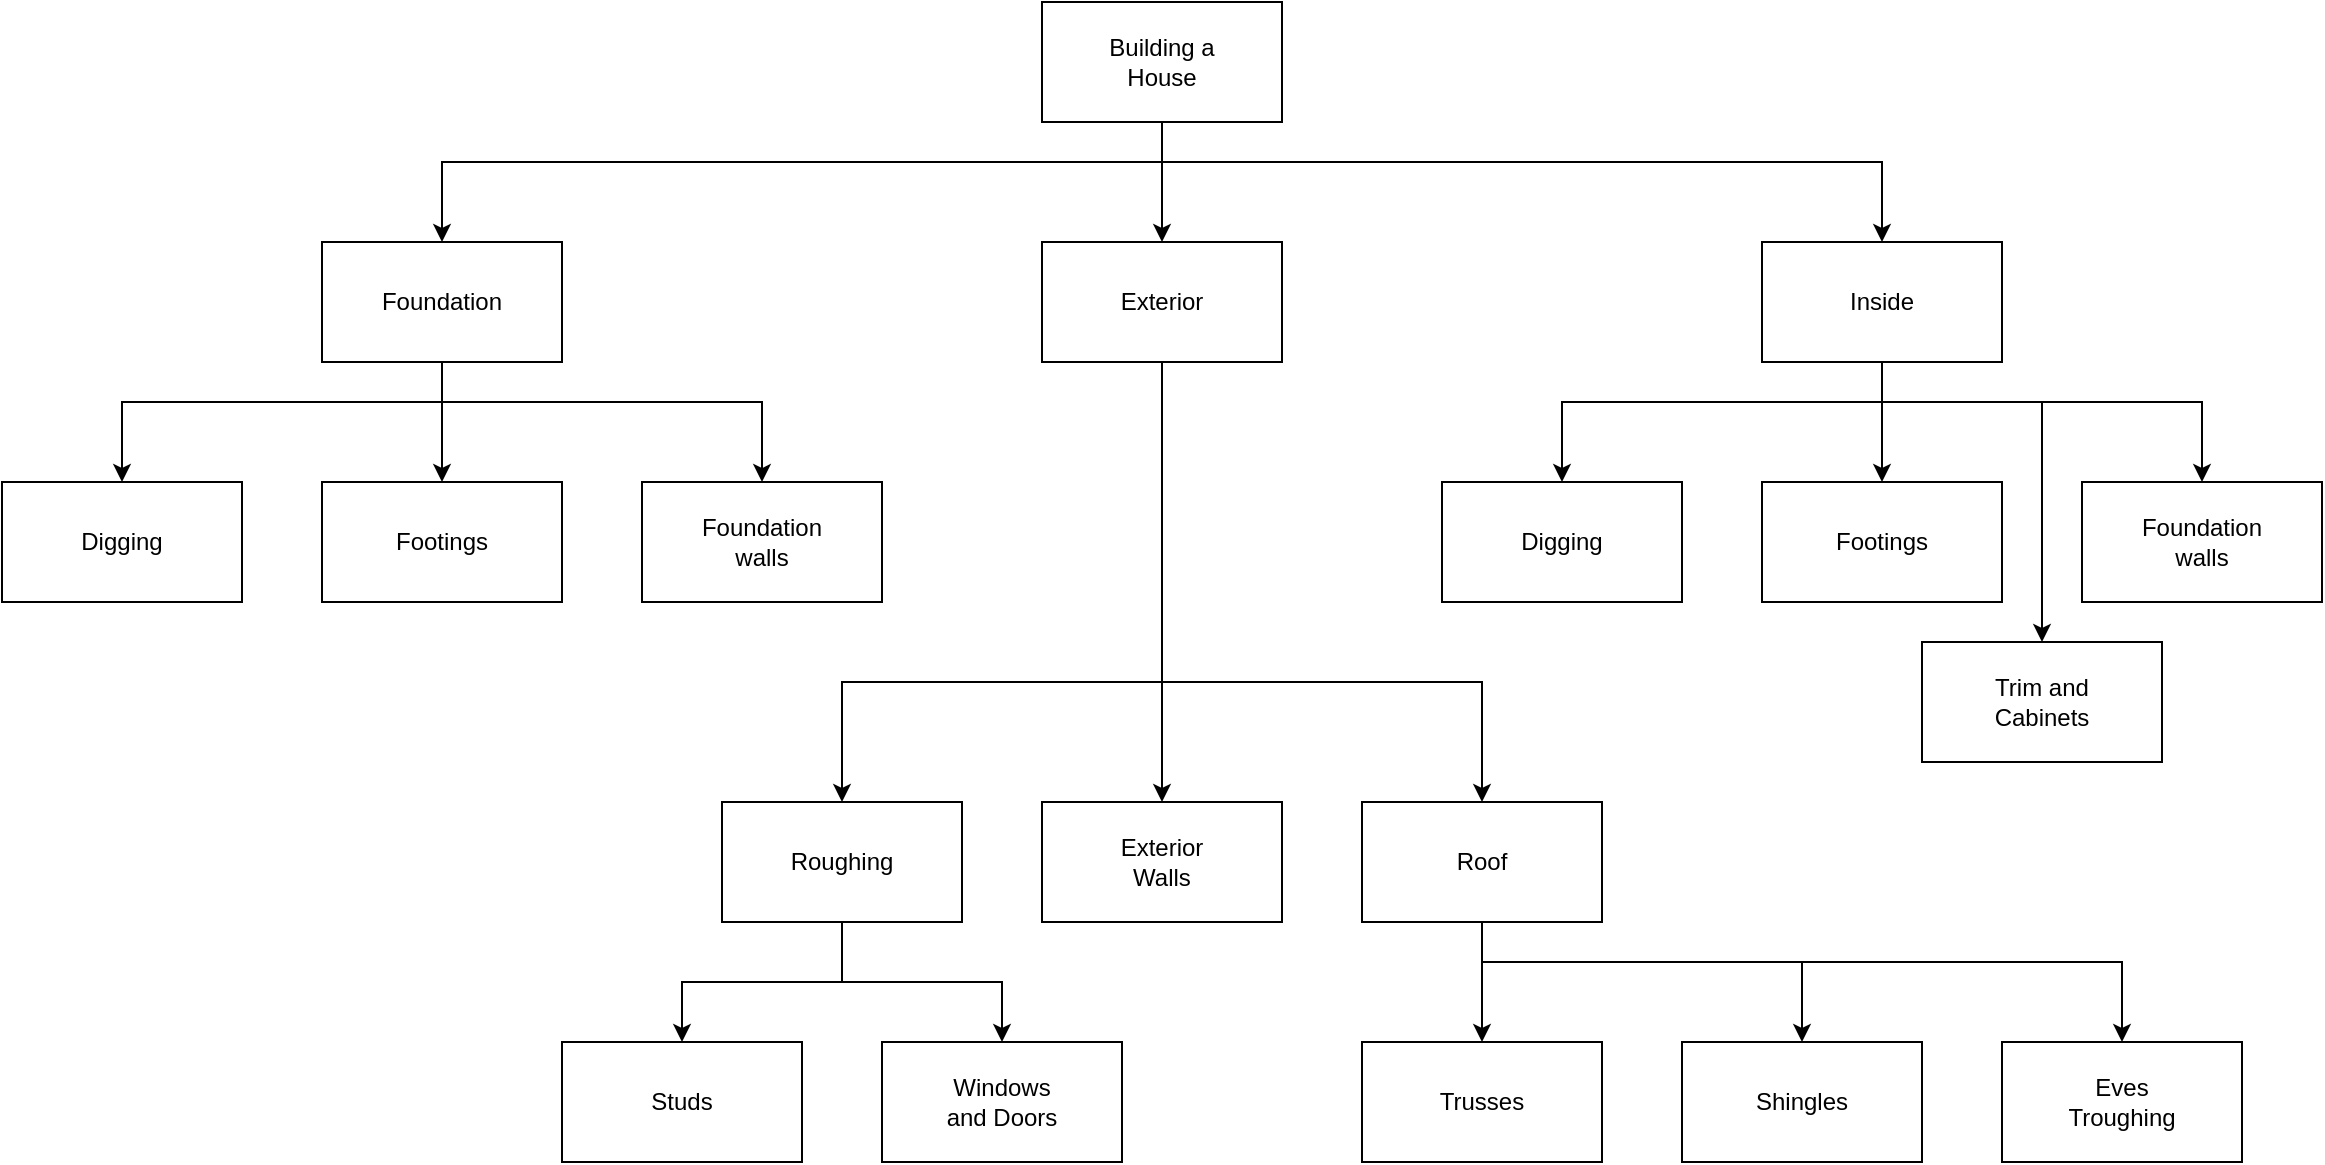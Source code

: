 <mxfile>
    <diagram id="XHk-bZ8t28PDqSV33KaL" name="Page-1">
        <mxGraphModel dx="1457" dy="379" grid="1" gridSize="10" guides="1" tooltips="1" connect="1" arrows="1" fold="1" page="1" pageScale="1" pageWidth="850" pageHeight="1100" math="0" shadow="0">
            <root>
                <mxCell id="0"/>
                <mxCell id="1" parent="0"/>
                <mxCell id="52" style="edgeStyle=orthogonalEdgeStyle;shape=connector;rounded=0;html=1;labelBackgroundColor=default;fontFamily=Helvetica;fontSize=11;fontColor=default;endArrow=classic;strokeColor=default;" edge="1" parent="1" source="36" target="37">
                    <mxGeometry relative="1" as="geometry"/>
                </mxCell>
                <mxCell id="53" style="edgeStyle=orthogonalEdgeStyle;shape=connector;rounded=0;html=1;labelBackgroundColor=default;fontFamily=Helvetica;fontSize=11;fontColor=default;endArrow=classic;strokeColor=default;" edge="1" parent="1" source="36" target="38">
                    <mxGeometry relative="1" as="geometry">
                        <Array as="points">
                            <mxPoint x="420" y="120"/>
                            <mxPoint x="60" y="120"/>
                        </Array>
                    </mxGeometry>
                </mxCell>
                <mxCell id="54" style="edgeStyle=orthogonalEdgeStyle;shape=connector;rounded=0;html=1;labelBackgroundColor=default;fontFamily=Helvetica;fontSize=11;fontColor=default;endArrow=classic;strokeColor=default;" edge="1" parent="1" source="36" target="39">
                    <mxGeometry relative="1" as="geometry">
                        <Array as="points">
                            <mxPoint x="420" y="120"/>
                            <mxPoint x="780" y="120"/>
                        </Array>
                    </mxGeometry>
                </mxCell>
                <mxCell id="36" value="Building a&lt;br&gt;House" style="rounded=0;whiteSpace=wrap;html=1;" vertex="1" parent="1">
                    <mxGeometry x="360" y="40" width="120" height="60" as="geometry"/>
                </mxCell>
                <mxCell id="58" style="edgeStyle=orthogonalEdgeStyle;shape=connector;rounded=0;html=1;labelBackgroundColor=default;fontFamily=Helvetica;fontSize=11;fontColor=default;endArrow=classic;strokeColor=default;" edge="1" parent="1" source="37" target="55">
                    <mxGeometry relative="1" as="geometry"/>
                </mxCell>
                <mxCell id="59" style="edgeStyle=orthogonalEdgeStyle;shape=connector;rounded=0;html=1;labelBackgroundColor=default;fontFamily=Helvetica;fontSize=11;fontColor=default;endArrow=classic;strokeColor=default;" edge="1" parent="1" source="37" target="57">
                    <mxGeometry relative="1" as="geometry">
                        <Array as="points">
                            <mxPoint x="420" y="380"/>
                            <mxPoint x="580" y="380"/>
                        </Array>
                    </mxGeometry>
                </mxCell>
                <mxCell id="60" style="edgeStyle=orthogonalEdgeStyle;shape=connector;rounded=0;html=1;labelBackgroundColor=default;fontFamily=Helvetica;fontSize=11;fontColor=default;endArrow=classic;strokeColor=default;" edge="1" parent="1" source="37" target="56">
                    <mxGeometry relative="1" as="geometry">
                        <Array as="points">
                            <mxPoint x="420" y="380"/>
                            <mxPoint x="260" y="380"/>
                        </Array>
                    </mxGeometry>
                </mxCell>
                <mxCell id="37" value="Exterior" style="rounded=0;whiteSpace=wrap;html=1;" vertex="1" parent="1">
                    <mxGeometry x="360" y="160" width="120" height="60" as="geometry"/>
                </mxCell>
                <mxCell id="43" style="edgeStyle=none;html=1;" edge="1" parent="1" source="38" target="40">
                    <mxGeometry relative="1" as="geometry"/>
                </mxCell>
                <mxCell id="44" style="edgeStyle=orthogonalEdgeStyle;html=1;rounded=0;" edge="1" parent="1" source="38" target="41">
                    <mxGeometry relative="1" as="geometry">
                        <Array as="points">
                            <mxPoint x="60" y="240"/>
                            <mxPoint x="-100" y="240"/>
                        </Array>
                    </mxGeometry>
                </mxCell>
                <mxCell id="45" style="edgeStyle=orthogonalEdgeStyle;shape=connector;rounded=0;html=1;labelBackgroundColor=default;fontFamily=Helvetica;fontSize=11;fontColor=default;endArrow=classic;strokeColor=default;" edge="1" parent="1" source="38" target="42">
                    <mxGeometry relative="1" as="geometry">
                        <Array as="points">
                            <mxPoint x="60" y="240"/>
                            <mxPoint x="220" y="240"/>
                        </Array>
                    </mxGeometry>
                </mxCell>
                <mxCell id="38" value="Foundation" style="rounded=0;whiteSpace=wrap;html=1;" vertex="1" parent="1">
                    <mxGeometry y="160" width="120" height="60" as="geometry"/>
                </mxCell>
                <mxCell id="49" style="edgeStyle=orthogonalEdgeStyle;shape=connector;rounded=0;html=1;labelBackgroundColor=default;fontFamily=Helvetica;fontSize=11;fontColor=default;endArrow=classic;strokeColor=default;" edge="1" parent="1" source="39" target="46">
                    <mxGeometry relative="1" as="geometry"/>
                </mxCell>
                <mxCell id="50" style="edgeStyle=orthogonalEdgeStyle;shape=connector;rounded=0;html=1;labelBackgroundColor=default;fontFamily=Helvetica;fontSize=11;fontColor=default;endArrow=classic;strokeColor=default;" edge="1" parent="1" source="39" target="47">
                    <mxGeometry relative="1" as="geometry">
                        <Array as="points">
                            <mxPoint x="780" y="240"/>
                            <mxPoint x="620" y="240"/>
                        </Array>
                    </mxGeometry>
                </mxCell>
                <mxCell id="51" style="edgeStyle=orthogonalEdgeStyle;shape=connector;rounded=0;html=1;labelBackgroundColor=default;fontFamily=Helvetica;fontSize=11;fontColor=default;endArrow=classic;strokeColor=default;" edge="1" parent="1" source="39" target="48">
                    <mxGeometry relative="1" as="geometry">
                        <Array as="points">
                            <mxPoint x="780" y="240"/>
                            <mxPoint x="940" y="240"/>
                        </Array>
                    </mxGeometry>
                </mxCell>
                <mxCell id="73" style="edgeStyle=orthogonalEdgeStyle;shape=connector;rounded=0;html=1;labelBackgroundColor=default;fontFamily=Helvetica;fontSize=11;fontColor=default;endArrow=classic;strokeColor=default;" edge="1" parent="1" source="39" target="72">
                    <mxGeometry relative="1" as="geometry">
                        <Array as="points">
                            <mxPoint x="780" y="240"/>
                            <mxPoint x="860" y="240"/>
                        </Array>
                    </mxGeometry>
                </mxCell>
                <mxCell id="39" value="Inside" style="rounded=0;whiteSpace=wrap;html=1;" vertex="1" parent="1">
                    <mxGeometry x="720" y="160" width="120" height="60" as="geometry"/>
                </mxCell>
                <mxCell id="40" value="Footings" style="rounded=0;whiteSpace=wrap;html=1;" vertex="1" parent="1">
                    <mxGeometry y="280" width="120" height="60" as="geometry"/>
                </mxCell>
                <mxCell id="41" value="Digging" style="rounded=0;whiteSpace=wrap;html=1;" vertex="1" parent="1">
                    <mxGeometry x="-160" y="280" width="120" height="60" as="geometry"/>
                </mxCell>
                <mxCell id="42" value="Foundation&lt;br&gt;walls" style="rounded=0;whiteSpace=wrap;html=1;" vertex="1" parent="1">
                    <mxGeometry x="160" y="280" width="120" height="60" as="geometry"/>
                </mxCell>
                <mxCell id="46" value="Footings" style="rounded=0;whiteSpace=wrap;html=1;" vertex="1" parent="1">
                    <mxGeometry x="720" y="280" width="120" height="60" as="geometry"/>
                </mxCell>
                <mxCell id="47" value="Digging" style="rounded=0;whiteSpace=wrap;html=1;" vertex="1" parent="1">
                    <mxGeometry x="560" y="280" width="120" height="60" as="geometry"/>
                </mxCell>
                <mxCell id="48" value="Foundation&lt;br&gt;walls" style="rounded=0;whiteSpace=wrap;html=1;" vertex="1" parent="1">
                    <mxGeometry x="880" y="280" width="120" height="60" as="geometry"/>
                </mxCell>
                <mxCell id="55" value="Exterior&lt;br&gt;Walls" style="rounded=0;whiteSpace=wrap;html=1;" vertex="1" parent="1">
                    <mxGeometry x="360" y="440" width="120" height="60" as="geometry"/>
                </mxCell>
                <mxCell id="67" style="edgeStyle=orthogonalEdgeStyle;shape=connector;rounded=0;html=1;labelBackgroundColor=default;fontFamily=Helvetica;fontSize=11;fontColor=default;endArrow=classic;strokeColor=default;" edge="1" parent="1" source="56" target="66">
                    <mxGeometry relative="1" as="geometry"/>
                </mxCell>
                <mxCell id="68" style="edgeStyle=orthogonalEdgeStyle;shape=connector;rounded=0;html=1;labelBackgroundColor=default;fontFamily=Helvetica;fontSize=11;fontColor=default;endArrow=classic;strokeColor=default;" edge="1" parent="1" source="56" target="64">
                    <mxGeometry relative="1" as="geometry"/>
                </mxCell>
                <mxCell id="56" value="Roughing" style="rounded=0;whiteSpace=wrap;html=1;" vertex="1" parent="1">
                    <mxGeometry x="200" y="440" width="120" height="60" as="geometry"/>
                </mxCell>
                <mxCell id="69" style="edgeStyle=orthogonalEdgeStyle;shape=connector;rounded=0;html=1;labelBackgroundColor=default;fontFamily=Helvetica;fontSize=11;fontColor=default;endArrow=classic;strokeColor=default;" edge="1" parent="1" source="57" target="62">
                    <mxGeometry relative="1" as="geometry"/>
                </mxCell>
                <mxCell id="70" style="edgeStyle=orthogonalEdgeStyle;shape=connector;rounded=0;html=1;labelBackgroundColor=default;fontFamily=Helvetica;fontSize=11;fontColor=default;endArrow=classic;strokeColor=default;" edge="1" parent="1" source="57" target="61">
                    <mxGeometry relative="1" as="geometry">
                        <Array as="points">
                            <mxPoint x="580" y="520"/>
                            <mxPoint x="740" y="520"/>
                        </Array>
                    </mxGeometry>
                </mxCell>
                <mxCell id="71" style="edgeStyle=orthogonalEdgeStyle;shape=connector;rounded=0;html=1;labelBackgroundColor=default;fontFamily=Helvetica;fontSize=11;fontColor=default;endArrow=classic;strokeColor=default;" edge="1" parent="1" source="57" target="63">
                    <mxGeometry relative="1" as="geometry">
                        <Array as="points">
                            <mxPoint x="580" y="520"/>
                            <mxPoint x="900" y="520"/>
                        </Array>
                    </mxGeometry>
                </mxCell>
                <mxCell id="57" value="Roof" style="rounded=0;whiteSpace=wrap;html=1;" vertex="1" parent="1">
                    <mxGeometry x="520" y="440" width="120" height="60" as="geometry"/>
                </mxCell>
                <mxCell id="61" value="Shingles" style="rounded=0;whiteSpace=wrap;html=1;" vertex="1" parent="1">
                    <mxGeometry x="680" y="560" width="120" height="60" as="geometry"/>
                </mxCell>
                <mxCell id="62" value="Trusses" style="rounded=0;whiteSpace=wrap;html=1;" vertex="1" parent="1">
                    <mxGeometry x="520" y="560" width="120" height="60" as="geometry"/>
                </mxCell>
                <mxCell id="63" value="Eves&lt;br&gt;Troughing" style="rounded=0;whiteSpace=wrap;html=1;" vertex="1" parent="1">
                    <mxGeometry x="840" y="560" width="120" height="60" as="geometry"/>
                </mxCell>
                <mxCell id="64" value="Studs" style="rounded=0;whiteSpace=wrap;html=1;" vertex="1" parent="1">
                    <mxGeometry x="120" y="560" width="120" height="60" as="geometry"/>
                </mxCell>
                <mxCell id="66" value="Windows&lt;br&gt;and Doors" style="rounded=0;whiteSpace=wrap;html=1;" vertex="1" parent="1">
                    <mxGeometry x="280" y="560" width="120" height="60" as="geometry"/>
                </mxCell>
                <mxCell id="72" value="Trim and&lt;br&gt;Cabinets" style="rounded=0;whiteSpace=wrap;html=1;" vertex="1" parent="1">
                    <mxGeometry x="800" y="360" width="120" height="60" as="geometry"/>
                </mxCell>
            </root>
        </mxGraphModel>
    </diagram>
</mxfile>